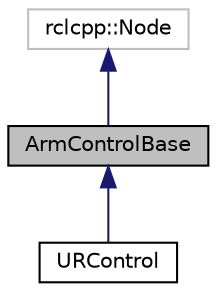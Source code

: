 digraph "ArmControlBase"
{
  edge [fontname="Helvetica",fontsize="10",labelfontname="Helvetica",labelfontsize="10"];
  node [fontname="Helvetica",fontsize="10",shape=record];
  Node1 [label="ArmControlBase",height=0.2,width=0.4,color="black", fillcolor="grey75", style="filled", fontcolor="black"];
  Node2 -> Node1 [dir="back",color="midnightblue",fontsize="10",style="solid",fontname="Helvetica"];
  Node2 [label="rclcpp::Node",height=0.2,width=0.4,color="grey75", fillcolor="white", style="filled"];
  Node1 -> Node3 [dir="back",color="midnightblue",fontsize="10",style="solid",fontname="Helvetica"];
  Node3 [label="URControl",height=0.2,width=0.4,color="black", fillcolor="white", style="filled",URL="$classURControl.html"];
}
